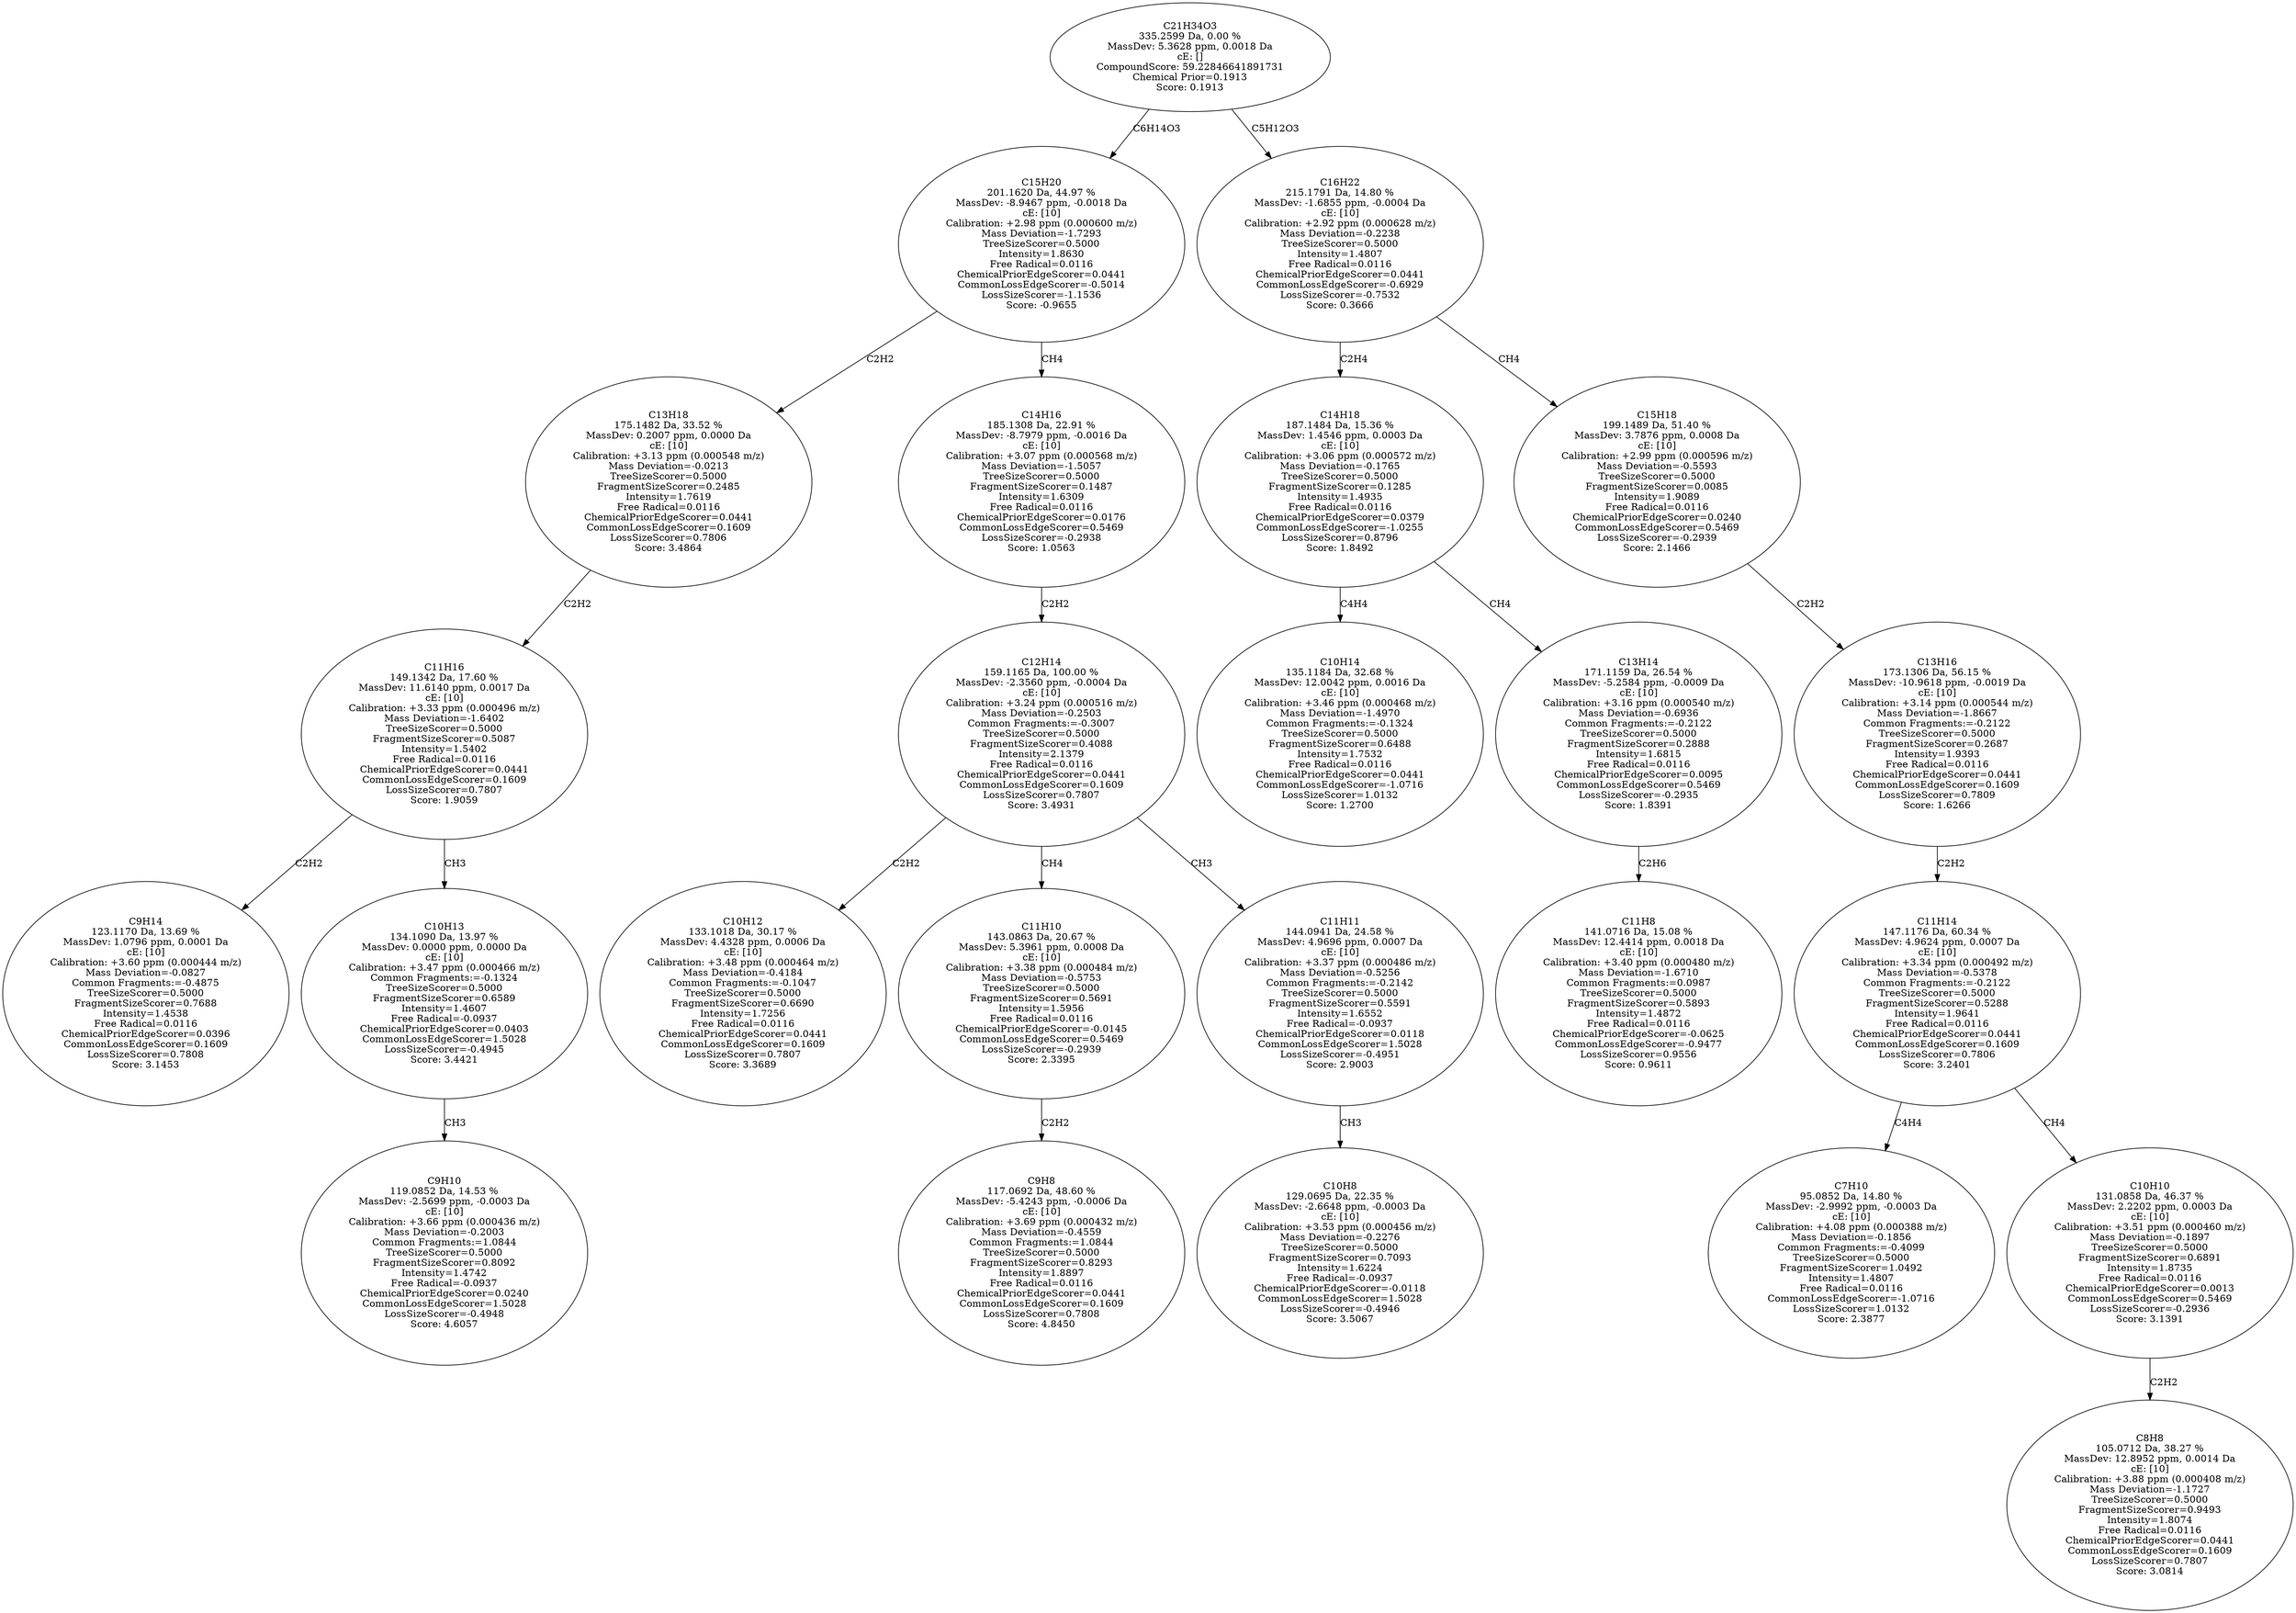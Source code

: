 strict digraph {
v1 [label="C9H14\n123.1170 Da, 13.69 %\nMassDev: 1.0796 ppm, 0.0001 Da\ncE: [10]\nCalibration: +3.60 ppm (0.000444 m/z)\nMass Deviation=-0.0827\nCommon Fragments:=-0.4875\nTreeSizeScorer=0.5000\nFragmentSizeScorer=0.7688\nIntensity=1.4538\nFree Radical=0.0116\nChemicalPriorEdgeScorer=0.0396\nCommonLossEdgeScorer=0.1609\nLossSizeScorer=0.7808\nScore: 3.1453"];
v2 [label="C9H10\n119.0852 Da, 14.53 %\nMassDev: -2.5699 ppm, -0.0003 Da\ncE: [10]\nCalibration: +3.66 ppm (0.000436 m/z)\nMass Deviation=-0.2003\nCommon Fragments:=1.0844\nTreeSizeScorer=0.5000\nFragmentSizeScorer=0.8092\nIntensity=1.4742\nFree Radical=-0.0937\nChemicalPriorEdgeScorer=0.0240\nCommonLossEdgeScorer=1.5028\nLossSizeScorer=-0.4948\nScore: 4.6057"];
v3 [label="C10H13\n134.1090 Da, 13.97 %\nMassDev: 0.0000 ppm, 0.0000 Da\ncE: [10]\nCalibration: +3.47 ppm (0.000466 m/z)\nCommon Fragments:=-0.1324\nTreeSizeScorer=0.5000\nFragmentSizeScorer=0.6589\nIntensity=1.4607\nFree Radical=-0.0937\nChemicalPriorEdgeScorer=0.0403\nCommonLossEdgeScorer=1.5028\nLossSizeScorer=-0.4945\nScore: 3.4421"];
v4 [label="C11H16\n149.1342 Da, 17.60 %\nMassDev: 11.6140 ppm, 0.0017 Da\ncE: [10]\nCalibration: +3.33 ppm (0.000496 m/z)\nMass Deviation=-1.6402\nTreeSizeScorer=0.5000\nFragmentSizeScorer=0.5087\nIntensity=1.5402\nFree Radical=0.0116\nChemicalPriorEdgeScorer=0.0441\nCommonLossEdgeScorer=0.1609\nLossSizeScorer=0.7807\nScore: 1.9059"];
v5 [label="C13H18\n175.1482 Da, 33.52 %\nMassDev: 0.2007 ppm, 0.0000 Da\ncE: [10]\nCalibration: +3.13 ppm (0.000548 m/z)\nMass Deviation=-0.0213\nTreeSizeScorer=0.5000\nFragmentSizeScorer=0.2485\nIntensity=1.7619\nFree Radical=0.0116\nChemicalPriorEdgeScorer=0.0441\nCommonLossEdgeScorer=0.1609\nLossSizeScorer=0.7806\nScore: 3.4864"];
v6 [label="C10H12\n133.1018 Da, 30.17 %\nMassDev: 4.4328 ppm, 0.0006 Da\ncE: [10]\nCalibration: +3.48 ppm (0.000464 m/z)\nMass Deviation=-0.4184\nCommon Fragments:=-0.1047\nTreeSizeScorer=0.5000\nFragmentSizeScorer=0.6690\nIntensity=1.7256\nFree Radical=0.0116\nChemicalPriorEdgeScorer=0.0441\nCommonLossEdgeScorer=0.1609\nLossSizeScorer=0.7807\nScore: 3.3689"];
v7 [label="C9H8\n117.0692 Da, 48.60 %\nMassDev: -5.4243 ppm, -0.0006 Da\ncE: [10]\nCalibration: +3.69 ppm (0.000432 m/z)\nMass Deviation=-0.4559\nCommon Fragments:=1.0844\nTreeSizeScorer=0.5000\nFragmentSizeScorer=0.8293\nIntensity=1.8897\nFree Radical=0.0116\nChemicalPriorEdgeScorer=0.0441\nCommonLossEdgeScorer=0.1609\nLossSizeScorer=0.7808\nScore: 4.8450"];
v8 [label="C11H10\n143.0863 Da, 20.67 %\nMassDev: 5.3961 ppm, 0.0008 Da\ncE: [10]\nCalibration: +3.38 ppm (0.000484 m/z)\nMass Deviation=-0.5753\nTreeSizeScorer=0.5000\nFragmentSizeScorer=0.5691\nIntensity=1.5956\nFree Radical=0.0116\nChemicalPriorEdgeScorer=-0.0145\nCommonLossEdgeScorer=0.5469\nLossSizeScorer=-0.2939\nScore: 2.3395"];
v9 [label="C10H8\n129.0695 Da, 22.35 %\nMassDev: -2.6648 ppm, -0.0003 Da\ncE: [10]\nCalibration: +3.53 ppm (0.000456 m/z)\nMass Deviation=-0.2276\nTreeSizeScorer=0.5000\nFragmentSizeScorer=0.7093\nIntensity=1.6224\nFree Radical=-0.0937\nChemicalPriorEdgeScorer=-0.0118\nCommonLossEdgeScorer=1.5028\nLossSizeScorer=-0.4946\nScore: 3.5067"];
v10 [label="C11H11\n144.0941 Da, 24.58 %\nMassDev: 4.9696 ppm, 0.0007 Da\ncE: [10]\nCalibration: +3.37 ppm (0.000486 m/z)\nMass Deviation=-0.5256\nCommon Fragments:=-0.2142\nTreeSizeScorer=0.5000\nFragmentSizeScorer=0.5591\nIntensity=1.6552\nFree Radical=-0.0937\nChemicalPriorEdgeScorer=0.0118\nCommonLossEdgeScorer=1.5028\nLossSizeScorer=-0.4951\nScore: 2.9003"];
v11 [label="C12H14\n159.1165 Da, 100.00 %\nMassDev: -2.3560 ppm, -0.0004 Da\ncE: [10]\nCalibration: +3.24 ppm (0.000516 m/z)\nMass Deviation=-0.2503\nCommon Fragments:=-0.3007\nTreeSizeScorer=0.5000\nFragmentSizeScorer=0.4088\nIntensity=2.1379\nFree Radical=0.0116\nChemicalPriorEdgeScorer=0.0441\nCommonLossEdgeScorer=0.1609\nLossSizeScorer=0.7807\nScore: 3.4931"];
v12 [label="C14H16\n185.1308 Da, 22.91 %\nMassDev: -8.7979 ppm, -0.0016 Da\ncE: [10]\nCalibration: +3.07 ppm (0.000568 m/z)\nMass Deviation=-1.5057\nTreeSizeScorer=0.5000\nFragmentSizeScorer=0.1487\nIntensity=1.6309\nFree Radical=0.0116\nChemicalPriorEdgeScorer=0.0176\nCommonLossEdgeScorer=0.5469\nLossSizeScorer=-0.2938\nScore: 1.0563"];
v13 [label="C15H20\n201.1620 Da, 44.97 %\nMassDev: -8.9467 ppm, -0.0018 Da\ncE: [10]\nCalibration: +2.98 ppm (0.000600 m/z)\nMass Deviation=-1.7293\nTreeSizeScorer=0.5000\nIntensity=1.8630\nFree Radical=0.0116\nChemicalPriorEdgeScorer=0.0441\nCommonLossEdgeScorer=-0.5014\nLossSizeScorer=-1.1536\nScore: -0.9655"];
v14 [label="C10H14\n135.1184 Da, 32.68 %\nMassDev: 12.0042 ppm, 0.0016 Da\ncE: [10]\nCalibration: +3.46 ppm (0.000468 m/z)\nMass Deviation=-1.4970\nCommon Fragments:=-0.1324\nTreeSizeScorer=0.5000\nFragmentSizeScorer=0.6488\nIntensity=1.7532\nFree Radical=0.0116\nChemicalPriorEdgeScorer=0.0441\nCommonLossEdgeScorer=-1.0716\nLossSizeScorer=1.0132\nScore: 1.2700"];
v15 [label="C11H8\n141.0716 Da, 15.08 %\nMassDev: 12.4414 ppm, 0.0018 Da\ncE: [10]\nCalibration: +3.40 ppm (0.000480 m/z)\nMass Deviation=-1.6710\nCommon Fragments:=0.0987\nTreeSizeScorer=0.5000\nFragmentSizeScorer=0.5893\nIntensity=1.4872\nFree Radical=0.0116\nChemicalPriorEdgeScorer=-0.0625\nCommonLossEdgeScorer=-0.9477\nLossSizeScorer=0.9556\nScore: 0.9611"];
v16 [label="C13H14\n171.1159 Da, 26.54 %\nMassDev: -5.2584 ppm, -0.0009 Da\ncE: [10]\nCalibration: +3.16 ppm (0.000540 m/z)\nMass Deviation=-0.6936\nCommon Fragments:=-0.2122\nTreeSizeScorer=0.5000\nFragmentSizeScorer=0.2888\nIntensity=1.6815\nFree Radical=0.0116\nChemicalPriorEdgeScorer=0.0095\nCommonLossEdgeScorer=0.5469\nLossSizeScorer=-0.2935\nScore: 1.8391"];
v17 [label="C14H18\n187.1484 Da, 15.36 %\nMassDev: 1.4546 ppm, 0.0003 Da\ncE: [10]\nCalibration: +3.06 ppm (0.000572 m/z)\nMass Deviation=-0.1765\nTreeSizeScorer=0.5000\nFragmentSizeScorer=0.1285\nIntensity=1.4935\nFree Radical=0.0116\nChemicalPriorEdgeScorer=0.0379\nCommonLossEdgeScorer=-1.0255\nLossSizeScorer=0.8796\nScore: 1.8492"];
v18 [label="C7H10\n95.0852 Da, 14.80 %\nMassDev: -2.9992 ppm, -0.0003 Da\ncE: [10]\nCalibration: +4.08 ppm (0.000388 m/z)\nMass Deviation=-0.1856\nCommon Fragments:=-0.4099\nTreeSizeScorer=0.5000\nFragmentSizeScorer=1.0492\nIntensity=1.4807\nFree Radical=0.0116\nCommonLossEdgeScorer=-1.0716\nLossSizeScorer=1.0132\nScore: 2.3877"];
v19 [label="C8H8\n105.0712 Da, 38.27 %\nMassDev: 12.8952 ppm, 0.0014 Da\ncE: [10]\nCalibration: +3.88 ppm (0.000408 m/z)\nMass Deviation=-1.1727\nTreeSizeScorer=0.5000\nFragmentSizeScorer=0.9493\nIntensity=1.8074\nFree Radical=0.0116\nChemicalPriorEdgeScorer=0.0441\nCommonLossEdgeScorer=0.1609\nLossSizeScorer=0.7807\nScore: 3.0814"];
v20 [label="C10H10\n131.0858 Da, 46.37 %\nMassDev: 2.2202 ppm, 0.0003 Da\ncE: [10]\nCalibration: +3.51 ppm (0.000460 m/z)\nMass Deviation=-0.1897\nTreeSizeScorer=0.5000\nFragmentSizeScorer=0.6891\nIntensity=1.8735\nFree Radical=0.0116\nChemicalPriorEdgeScorer=0.0013\nCommonLossEdgeScorer=0.5469\nLossSizeScorer=-0.2936\nScore: 3.1391"];
v21 [label="C11H14\n147.1176 Da, 60.34 %\nMassDev: 4.9624 ppm, 0.0007 Da\ncE: [10]\nCalibration: +3.34 ppm (0.000492 m/z)\nMass Deviation=-0.5378\nCommon Fragments:=-0.2122\nTreeSizeScorer=0.5000\nFragmentSizeScorer=0.5288\nIntensity=1.9641\nFree Radical=0.0116\nChemicalPriorEdgeScorer=0.0441\nCommonLossEdgeScorer=0.1609\nLossSizeScorer=0.7806\nScore: 3.2401"];
v22 [label="C13H16\n173.1306 Da, 56.15 %\nMassDev: -10.9618 ppm, -0.0019 Da\ncE: [10]\nCalibration: +3.14 ppm (0.000544 m/z)\nMass Deviation=-1.8667\nCommon Fragments:=-0.2122\nTreeSizeScorer=0.5000\nFragmentSizeScorer=0.2687\nIntensity=1.9393\nFree Radical=0.0116\nChemicalPriorEdgeScorer=0.0441\nCommonLossEdgeScorer=0.1609\nLossSizeScorer=0.7809\nScore: 1.6266"];
v23 [label="C15H18\n199.1489 Da, 51.40 %\nMassDev: 3.7876 ppm, 0.0008 Da\ncE: [10]\nCalibration: +2.99 ppm (0.000596 m/z)\nMass Deviation=-0.5593\nTreeSizeScorer=0.5000\nFragmentSizeScorer=0.0085\nIntensity=1.9089\nFree Radical=0.0116\nChemicalPriorEdgeScorer=0.0240\nCommonLossEdgeScorer=0.5469\nLossSizeScorer=-0.2939\nScore: 2.1466"];
v24 [label="C16H22\n215.1791 Da, 14.80 %\nMassDev: -1.6855 ppm, -0.0004 Da\ncE: [10]\nCalibration: +2.92 ppm (0.000628 m/z)\nMass Deviation=-0.2238\nTreeSizeScorer=0.5000\nIntensity=1.4807\nFree Radical=0.0116\nChemicalPriorEdgeScorer=0.0441\nCommonLossEdgeScorer=-0.6929\nLossSizeScorer=-0.7532\nScore: 0.3666"];
v25 [label="C21H34O3\n335.2599 Da, 0.00 %\nMassDev: 5.3628 ppm, 0.0018 Da\ncE: []\nCompoundScore: 59.22846641891731\nChemical Prior=0.1913\nScore: 0.1913"];
v4 -> v1 [label="C2H2"];
v3 -> v2 [label="CH3"];
v4 -> v3 [label="CH3"];
v5 -> v4 [label="C2H2"];
v13 -> v5 [label="C2H2"];
v11 -> v6 [label="C2H2"];
v8 -> v7 [label="C2H2"];
v11 -> v8 [label="CH4"];
v10 -> v9 [label="CH3"];
v11 -> v10 [label="CH3"];
v12 -> v11 [label="C2H2"];
v13 -> v12 [label="CH4"];
v25 -> v13 [label="C6H14O3"];
v17 -> v14 [label="C4H4"];
v16 -> v15 [label="C2H6"];
v17 -> v16 [label="CH4"];
v24 -> v17 [label="C2H4"];
v21 -> v18 [label="C4H4"];
v20 -> v19 [label="C2H2"];
v21 -> v20 [label="CH4"];
v22 -> v21 [label="C2H2"];
v23 -> v22 [label="C2H2"];
v24 -> v23 [label="CH4"];
v25 -> v24 [label="C5H12O3"];
}